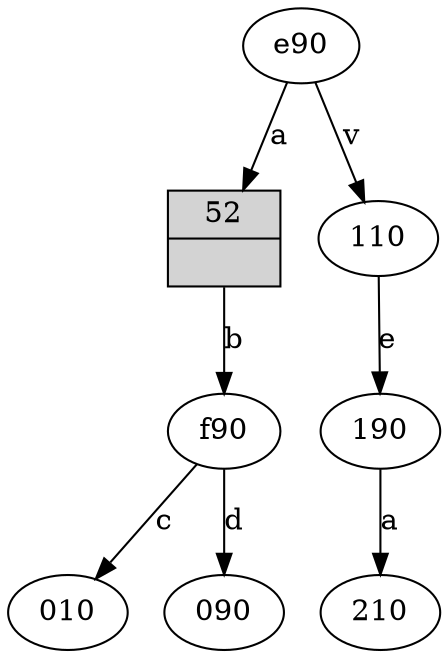 digraph ll {

	f10[shape=record, style=filled , label="{ <data> 52  |  <ew>   } "];

	e90 -> f10 [label=a];
	e90 -> 110 [label=v];
	f10 -> f90 [label=b];
	110 -> 190 [label=e];
	f90 -> 010 [label=c];
	f90 -> 090 [label=d];
	190 -> 210 [label=a];
}
